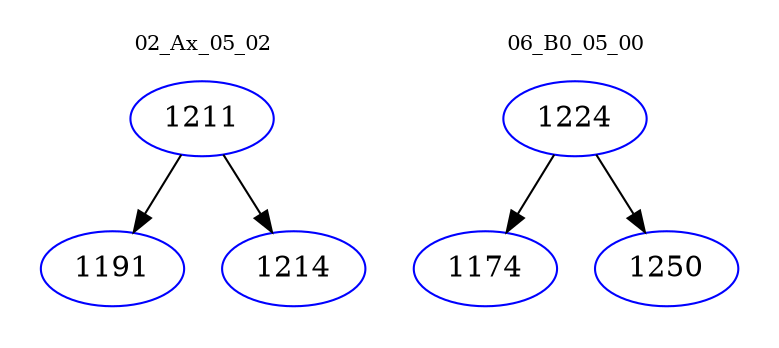 digraph{
subgraph cluster_0 {
color = white
label = "02_Ax_05_02";
fontsize=10;
T0_1211 [label="1211", color="blue"]
T0_1211 -> T0_1191 [color="black"]
T0_1191 [label="1191", color="blue"]
T0_1211 -> T0_1214 [color="black"]
T0_1214 [label="1214", color="blue"]
}
subgraph cluster_1 {
color = white
label = "06_B0_05_00";
fontsize=10;
T1_1224 [label="1224", color="blue"]
T1_1224 -> T1_1174 [color="black"]
T1_1174 [label="1174", color="blue"]
T1_1224 -> T1_1250 [color="black"]
T1_1250 [label="1250", color="blue"]
}
}
